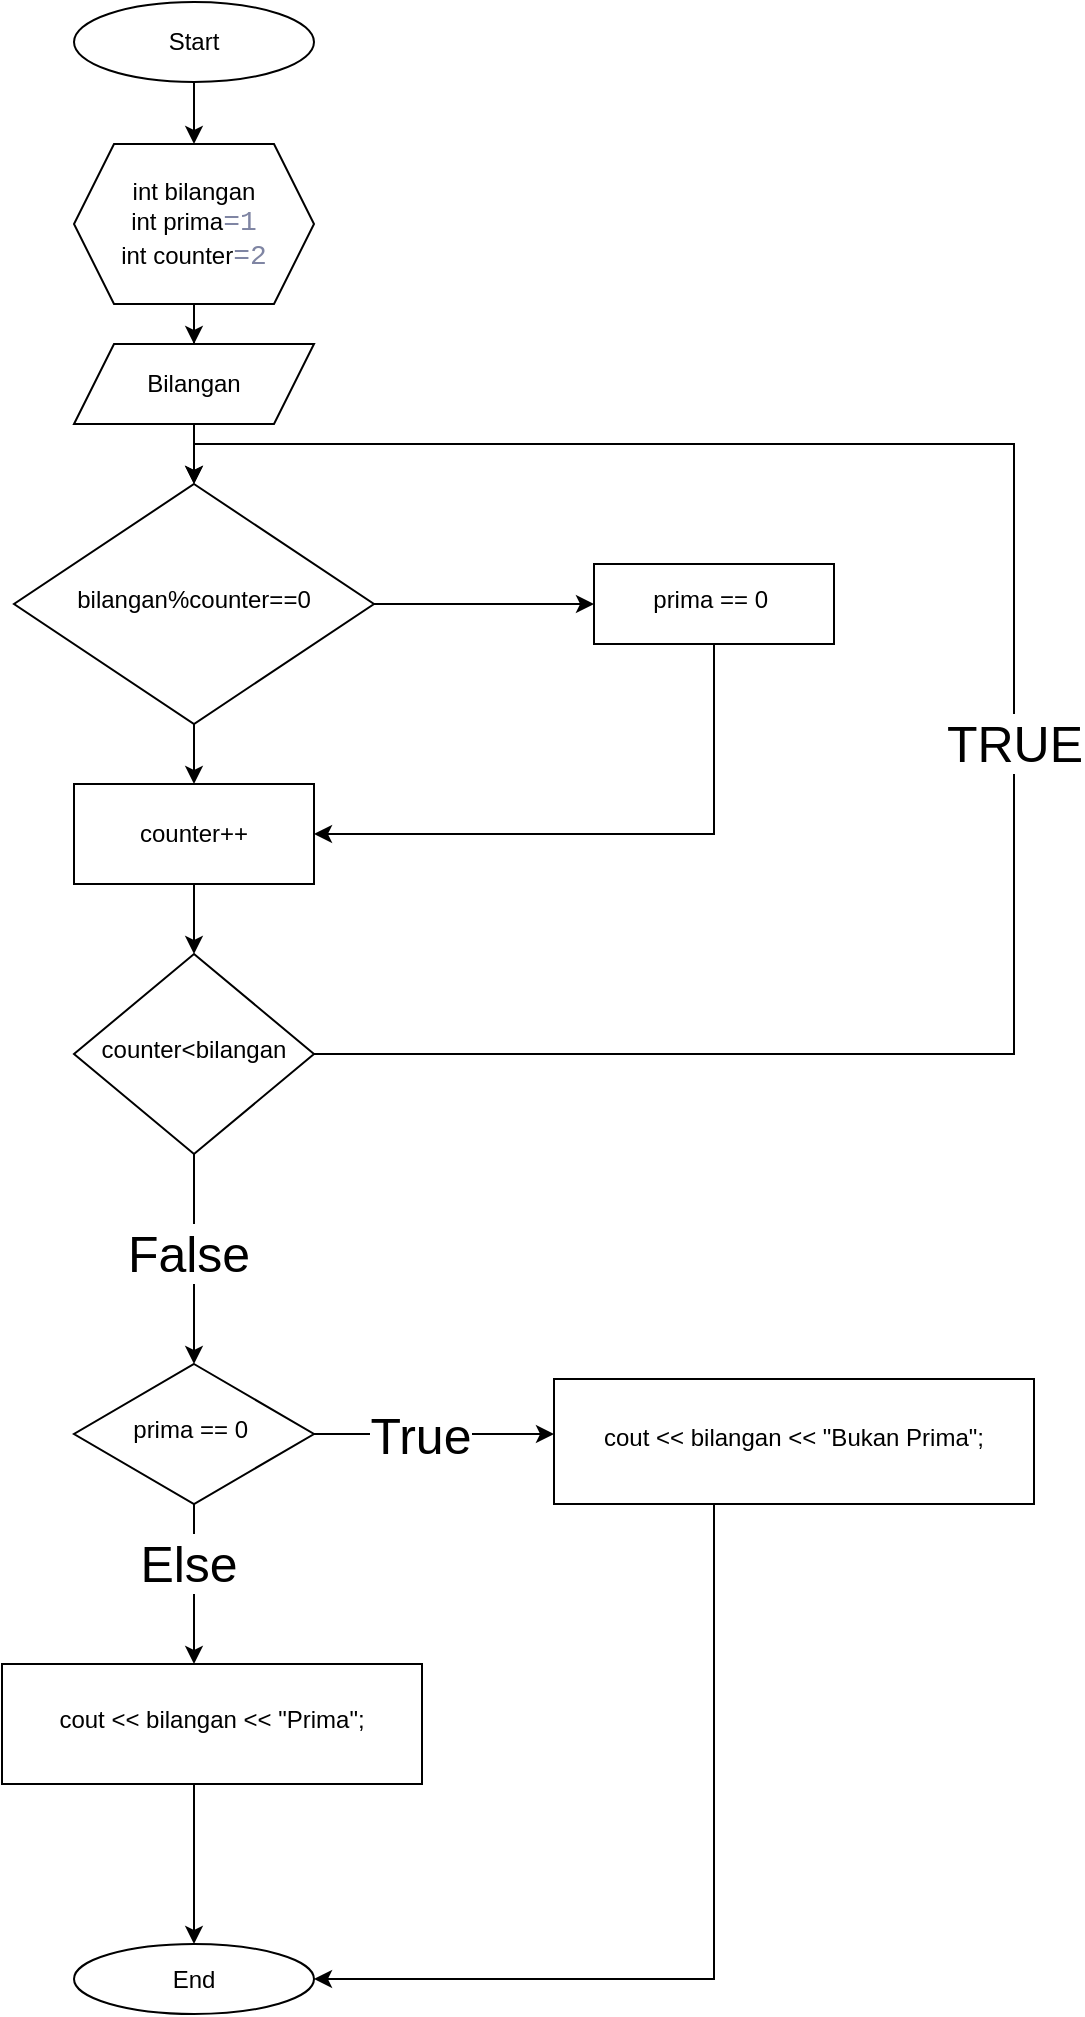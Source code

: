 <mxfile version="20.5.3" type="device"><diagram id="C5RBs43oDa-KdzZeNtuy" name="Page-1"><mxGraphModel dx="1117" dy="789" grid="1" gridSize="10" guides="1" tooltips="1" connect="1" arrows="1" fold="1" page="1" pageScale="1" pageWidth="827" pageHeight="1169" math="0" shadow="0"><root><mxCell id="WIyWlLk6GJQsqaUBKTNV-0"/><mxCell id="WIyWlLk6GJQsqaUBKTNV-1" parent="WIyWlLk6GJQsqaUBKTNV-0"/><mxCell id="bYu9l2Kwzf6cUt6KwGNy-9" value="" style="edgeStyle=orthogonalEdgeStyle;rounded=0;orthogonalLoop=1;jettySize=auto;html=1;" edge="1" parent="WIyWlLk6GJQsqaUBKTNV-1" source="bYu9l2Kwzf6cUt6KwGNy-0" target="bYu9l2Kwzf6cUt6KwGNy-3"><mxGeometry relative="1" as="geometry"/></mxCell><mxCell id="bYu9l2Kwzf6cUt6KwGNy-0" value="Start" style="ellipse;whiteSpace=wrap;html=1;" vertex="1" parent="WIyWlLk6GJQsqaUBKTNV-1"><mxGeometry x="240" y="9" width="120" height="40" as="geometry"/></mxCell><mxCell id="bYu9l2Kwzf6cUt6KwGNy-1" value="End" style="ellipse;whiteSpace=wrap;html=1;" vertex="1" parent="WIyWlLk6GJQsqaUBKTNV-1"><mxGeometry x="240" y="980" width="120" height="35" as="geometry"/></mxCell><mxCell id="bYu9l2Kwzf6cUt6KwGNy-11" value="" style="edgeStyle=orthogonalEdgeStyle;rounded=0;orthogonalLoop=1;jettySize=auto;html=1;" edge="1" parent="WIyWlLk6GJQsqaUBKTNV-1" source="bYu9l2Kwzf6cUt6KwGNy-2" target="bYu9l2Kwzf6cUt6KwGNy-5"><mxGeometry relative="1" as="geometry"/></mxCell><mxCell id="bYu9l2Kwzf6cUt6KwGNy-2" value="Bilangan" style="shape=parallelogram;perimeter=parallelogramPerimeter;whiteSpace=wrap;html=1;fixedSize=1;" vertex="1" parent="WIyWlLk6GJQsqaUBKTNV-1"><mxGeometry x="240" y="180" width="120" height="40" as="geometry"/></mxCell><mxCell id="bYu9l2Kwzf6cUt6KwGNy-10" value="" style="edgeStyle=orthogonalEdgeStyle;rounded=0;orthogonalLoop=1;jettySize=auto;html=1;" edge="1" parent="WIyWlLk6GJQsqaUBKTNV-1" source="bYu9l2Kwzf6cUt6KwGNy-3" target="bYu9l2Kwzf6cUt6KwGNy-2"><mxGeometry relative="1" as="geometry"/></mxCell><mxCell id="bYu9l2Kwzf6cUt6KwGNy-3" value="int bilangan&lt;br&gt;int prima&lt;span style=&quot;font-family: Consolas, &amp;quot;Courier New&amp;quot;, monospace; font-size: 14px; color: rgb(127, 133, 163);&quot;&gt;=1&lt;br&gt;&lt;/span&gt;int counter&lt;span style=&quot;font-family: Consolas, &amp;quot;Courier New&amp;quot;, monospace; font-size: 14px; color: rgb(127, 133, 163);&quot;&gt;=2&lt;/span&gt;&lt;span style=&quot;font-family: Consolas, &amp;quot;Courier New&amp;quot;, monospace; font-size: 14px;&quot;&gt;&lt;font color=&quot;#ff7f11&quot;&gt;&lt;br&gt;&lt;/font&gt;&lt;/span&gt;" style="shape=hexagon;perimeter=hexagonPerimeter2;whiteSpace=wrap;html=1;fixedSize=1;" vertex="1" parent="WIyWlLk6GJQsqaUBKTNV-1"><mxGeometry x="240" y="80" width="120" height="80" as="geometry"/></mxCell><mxCell id="bYu9l2Kwzf6cUt6KwGNy-12" value="" style="edgeStyle=orthogonalEdgeStyle;rounded=0;orthogonalLoop=1;jettySize=auto;html=1;" edge="1" parent="WIyWlLk6GJQsqaUBKTNV-1" source="bYu9l2Kwzf6cUt6KwGNy-5" target="bYu9l2Kwzf6cUt6KwGNy-7"><mxGeometry relative="1" as="geometry"/></mxCell><mxCell id="bYu9l2Kwzf6cUt6KwGNy-19" value="" style="edgeStyle=orthogonalEdgeStyle;rounded=0;orthogonalLoop=1;jettySize=auto;html=1;fontSize=25;" edge="1" parent="WIyWlLk6GJQsqaUBKTNV-1" source="bYu9l2Kwzf6cUt6KwGNy-5" target="bYu9l2Kwzf6cUt6KwGNy-18"><mxGeometry relative="1" as="geometry"/></mxCell><mxCell id="bYu9l2Kwzf6cUt6KwGNy-5" value="bilangan%counter==0" style="rhombus;whiteSpace=wrap;html=1;shadow=0;fontFamily=Helvetica;fontSize=12;align=center;strokeWidth=1;spacing=6;spacingTop=-4;" vertex="1" parent="WIyWlLk6GJQsqaUBKTNV-1"><mxGeometry x="210" y="250" width="180" height="120" as="geometry"/></mxCell><mxCell id="bYu9l2Kwzf6cUt6KwGNy-8" value="" style="edgeStyle=orthogonalEdgeStyle;rounded=0;orthogonalLoop=1;jettySize=auto;html=1;fontSize=100;" edge="1" parent="WIyWlLk6GJQsqaUBKTNV-1" source="bYu9l2Kwzf6cUt6KwGNy-6" target="bYu9l2Kwzf6cUt6KwGNy-5"><mxGeometry relative="1" as="geometry"><Array as="points"><mxPoint x="710" y="535"/><mxPoint x="710" y="230"/><mxPoint x="300" y="230"/></Array></mxGeometry></mxCell><mxCell id="bYu9l2Kwzf6cUt6KwGNy-17" value="TRUE" style="edgeLabel;html=1;align=center;verticalAlign=middle;resizable=0;points=[];fontSize=25;" vertex="1" connectable="0" parent="bYu9l2Kwzf6cUt6KwGNy-8"><mxGeometry x="-0.222" y="-6" relative="1" as="geometry"><mxPoint x="-6" y="-84" as="offset"/></mxGeometry></mxCell><mxCell id="bYu9l2Kwzf6cUt6KwGNy-24" value="" style="edgeStyle=orthogonalEdgeStyle;rounded=0;orthogonalLoop=1;jettySize=auto;html=1;fontSize=25;" edge="1" parent="WIyWlLk6GJQsqaUBKTNV-1" source="bYu9l2Kwzf6cUt6KwGNy-6" target="bYu9l2Kwzf6cUt6KwGNy-23"><mxGeometry relative="1" as="geometry"/></mxCell><mxCell id="bYu9l2Kwzf6cUt6KwGNy-25" value="False" style="edgeLabel;html=1;align=center;verticalAlign=middle;resizable=0;points=[];fontSize=25;" vertex="1" connectable="0" parent="bYu9l2Kwzf6cUt6KwGNy-24"><mxGeometry x="-0.333" y="-3" relative="1" as="geometry"><mxPoint y="14" as="offset"/></mxGeometry></mxCell><mxCell id="bYu9l2Kwzf6cUt6KwGNy-6" value="counter&amp;lt;bilangan" style="rhombus;whiteSpace=wrap;html=1;shadow=0;fontFamily=Helvetica;fontSize=12;align=center;strokeWidth=1;spacing=6;spacingTop=-4;" vertex="1" parent="WIyWlLk6GJQsqaUBKTNV-1"><mxGeometry x="240" y="485" width="120" height="100" as="geometry"/></mxCell><mxCell id="bYu9l2Kwzf6cUt6KwGNy-13" value="" style="edgeStyle=orthogonalEdgeStyle;rounded=0;orthogonalLoop=1;jettySize=auto;html=1;" edge="1" parent="WIyWlLk6GJQsqaUBKTNV-1" source="bYu9l2Kwzf6cUt6KwGNy-7" target="bYu9l2Kwzf6cUt6KwGNy-6"><mxGeometry relative="1" as="geometry"/></mxCell><mxCell id="bYu9l2Kwzf6cUt6KwGNy-7" value="counter++" style="rounded=0;whiteSpace=wrap;html=1;" vertex="1" parent="WIyWlLk6GJQsqaUBKTNV-1"><mxGeometry x="240" y="400" width="120" height="50" as="geometry"/></mxCell><mxCell id="bYu9l2Kwzf6cUt6KwGNy-21" value="" style="edgeStyle=orthogonalEdgeStyle;rounded=0;orthogonalLoop=1;jettySize=auto;html=1;fontSize=25;entryX=1;entryY=0.5;entryDx=0;entryDy=0;" edge="1" parent="WIyWlLk6GJQsqaUBKTNV-1" source="bYu9l2Kwzf6cUt6KwGNy-18" target="bYu9l2Kwzf6cUt6KwGNy-7"><mxGeometry relative="1" as="geometry"><mxPoint x="530" y="500" as="targetPoint"/><Array as="points"><mxPoint x="560" y="425"/></Array></mxGeometry></mxCell><mxCell id="bYu9l2Kwzf6cUt6KwGNy-18" value="prima == 0&amp;nbsp;" style="whiteSpace=wrap;html=1;shadow=0;strokeWidth=1;spacing=6;spacingTop=-4;" vertex="1" parent="WIyWlLk6GJQsqaUBKTNV-1"><mxGeometry x="500" y="290" width="120" height="40" as="geometry"/></mxCell><mxCell id="bYu9l2Kwzf6cUt6KwGNy-27" value="" style="edgeStyle=orthogonalEdgeStyle;rounded=0;orthogonalLoop=1;jettySize=auto;html=1;fontSize=25;" edge="1" parent="WIyWlLk6GJQsqaUBKTNV-1" source="bYu9l2Kwzf6cUt6KwGNy-23" target="bYu9l2Kwzf6cUt6KwGNy-26"><mxGeometry relative="1" as="geometry"><Array as="points"><mxPoint x="420" y="725"/><mxPoint x="420" y="725"/></Array></mxGeometry></mxCell><mxCell id="bYu9l2Kwzf6cUt6KwGNy-36" value="True" style="edgeLabel;html=1;align=center;verticalAlign=middle;resizable=0;points=[];fontSize=25;" vertex="1" connectable="0" parent="bYu9l2Kwzf6cUt6KwGNy-27"><mxGeometry x="-0.415" y="3" relative="1" as="geometry"><mxPoint x="18" y="3" as="offset"/></mxGeometry></mxCell><mxCell id="bYu9l2Kwzf6cUt6KwGNy-29" value="" style="edgeStyle=orthogonalEdgeStyle;rounded=0;orthogonalLoop=1;jettySize=auto;html=1;fontSize=25;" edge="1" parent="WIyWlLk6GJQsqaUBKTNV-1" source="bYu9l2Kwzf6cUt6KwGNy-23" target="bYu9l2Kwzf6cUt6KwGNy-28"><mxGeometry relative="1" as="geometry"><Array as="points"><mxPoint x="300" y="800"/><mxPoint x="300" y="800"/></Array></mxGeometry></mxCell><mxCell id="bYu9l2Kwzf6cUt6KwGNy-30" value="Else" style="edgeLabel;html=1;align=center;verticalAlign=middle;resizable=0;points=[];fontSize=25;" vertex="1" connectable="0" parent="bYu9l2Kwzf6cUt6KwGNy-29"><mxGeometry x="-0.273" y="-3" relative="1" as="geometry"><mxPoint as="offset"/></mxGeometry></mxCell><mxCell id="bYu9l2Kwzf6cUt6KwGNy-23" value="prima == 0&amp;nbsp;" style="rhombus;whiteSpace=wrap;html=1;shadow=0;fontFamily=Helvetica;fontSize=12;align=center;strokeWidth=1;spacing=6;spacingTop=-4;" vertex="1" parent="WIyWlLk6GJQsqaUBKTNV-1"><mxGeometry x="240" y="690" width="120" height="70" as="geometry"/></mxCell><mxCell id="bYu9l2Kwzf6cUt6KwGNy-33" value="" style="edgeStyle=orthogonalEdgeStyle;rounded=0;orthogonalLoop=1;jettySize=auto;html=1;fontSize=25;entryX=1;entryY=0.5;entryDx=0;entryDy=0;" edge="1" parent="WIyWlLk6GJQsqaUBKTNV-1" source="bYu9l2Kwzf6cUt6KwGNy-26" target="bYu9l2Kwzf6cUt6KwGNy-1"><mxGeometry relative="1" as="geometry"><mxPoint x="479.883" y="1000" as="targetPoint"/><Array as="points"><mxPoint x="560" y="998"/></Array></mxGeometry></mxCell><mxCell id="bYu9l2Kwzf6cUt6KwGNy-26" value="cout &amp;lt;&amp;lt; bilangan &amp;lt;&amp;lt; &quot;Bukan Prima&quot;;" style="whiteSpace=wrap;html=1;shadow=0;strokeWidth=1;spacing=6;spacingTop=-4;" vertex="1" parent="WIyWlLk6GJQsqaUBKTNV-1"><mxGeometry x="480" y="697.5" width="240" height="62.5" as="geometry"/></mxCell><mxCell id="bYu9l2Kwzf6cUt6KwGNy-31" value="" style="edgeStyle=orthogonalEdgeStyle;rounded=0;orthogonalLoop=1;jettySize=auto;html=1;fontSize=25;" edge="1" parent="WIyWlLk6GJQsqaUBKTNV-1" source="bYu9l2Kwzf6cUt6KwGNy-28" target="bYu9l2Kwzf6cUt6KwGNy-1"><mxGeometry relative="1" as="geometry"><Array as="points"><mxPoint x="300" y="920"/><mxPoint x="300" y="920"/></Array></mxGeometry></mxCell><mxCell id="bYu9l2Kwzf6cUt6KwGNy-28" value="cout &amp;lt;&amp;lt; bilangan &amp;lt;&amp;lt; &quot;Prima&quot;;" style="whiteSpace=wrap;html=1;shadow=0;strokeWidth=1;spacing=6;spacingTop=-4;" vertex="1" parent="WIyWlLk6GJQsqaUBKTNV-1"><mxGeometry x="204" y="840" width="210" height="60" as="geometry"/></mxCell></root></mxGraphModel></diagram></mxfile>